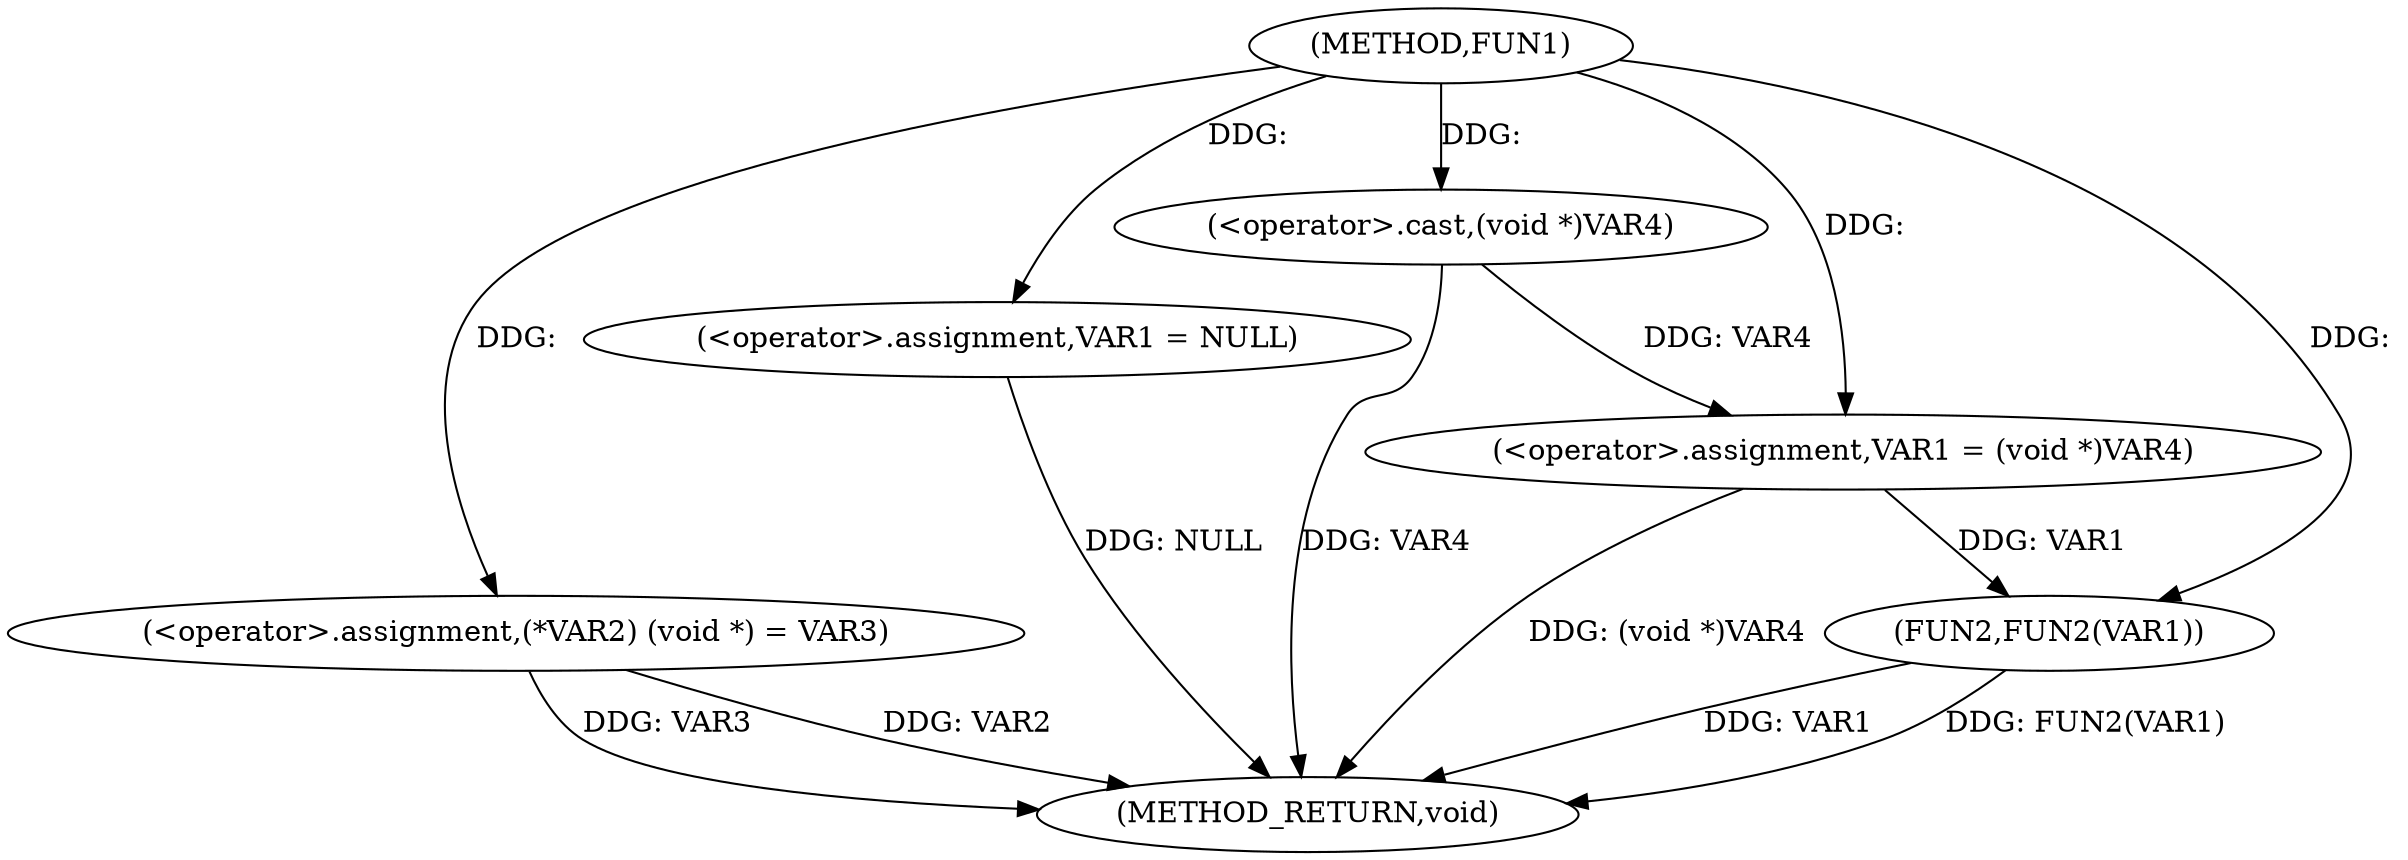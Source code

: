 digraph FUN1 {  
"1000100" [label = "(METHOD,FUN1)" ]
"1000117" [label = "(METHOD_RETURN,void)" ]
"1000104" [label = "(<operator>.assignment,(*VAR2) (void *) = VAR3)" ]
"1000107" [label = "(<operator>.assignment,VAR1 = NULL)" ]
"1000110" [label = "(<operator>.assignment,VAR1 = (void *)VAR4)" ]
"1000112" [label = "(<operator>.cast,(void *)VAR4)" ]
"1000115" [label = "(FUN2,FUN2(VAR1))" ]
  "1000104" -> "1000117"  [ label = "DDG: VAR2"] 
  "1000112" -> "1000117"  [ label = "DDG: VAR4"] 
  "1000115" -> "1000117"  [ label = "DDG: FUN2(VAR1)"] 
  "1000110" -> "1000117"  [ label = "DDG: (void *)VAR4"] 
  "1000115" -> "1000117"  [ label = "DDG: VAR1"] 
  "1000104" -> "1000117"  [ label = "DDG: VAR3"] 
  "1000107" -> "1000117"  [ label = "DDG: NULL"] 
  "1000100" -> "1000104"  [ label = "DDG: "] 
  "1000100" -> "1000107"  [ label = "DDG: "] 
  "1000112" -> "1000110"  [ label = "DDG: VAR4"] 
  "1000100" -> "1000110"  [ label = "DDG: "] 
  "1000100" -> "1000112"  [ label = "DDG: "] 
  "1000110" -> "1000115"  [ label = "DDG: VAR1"] 
  "1000100" -> "1000115"  [ label = "DDG: "] 
}
